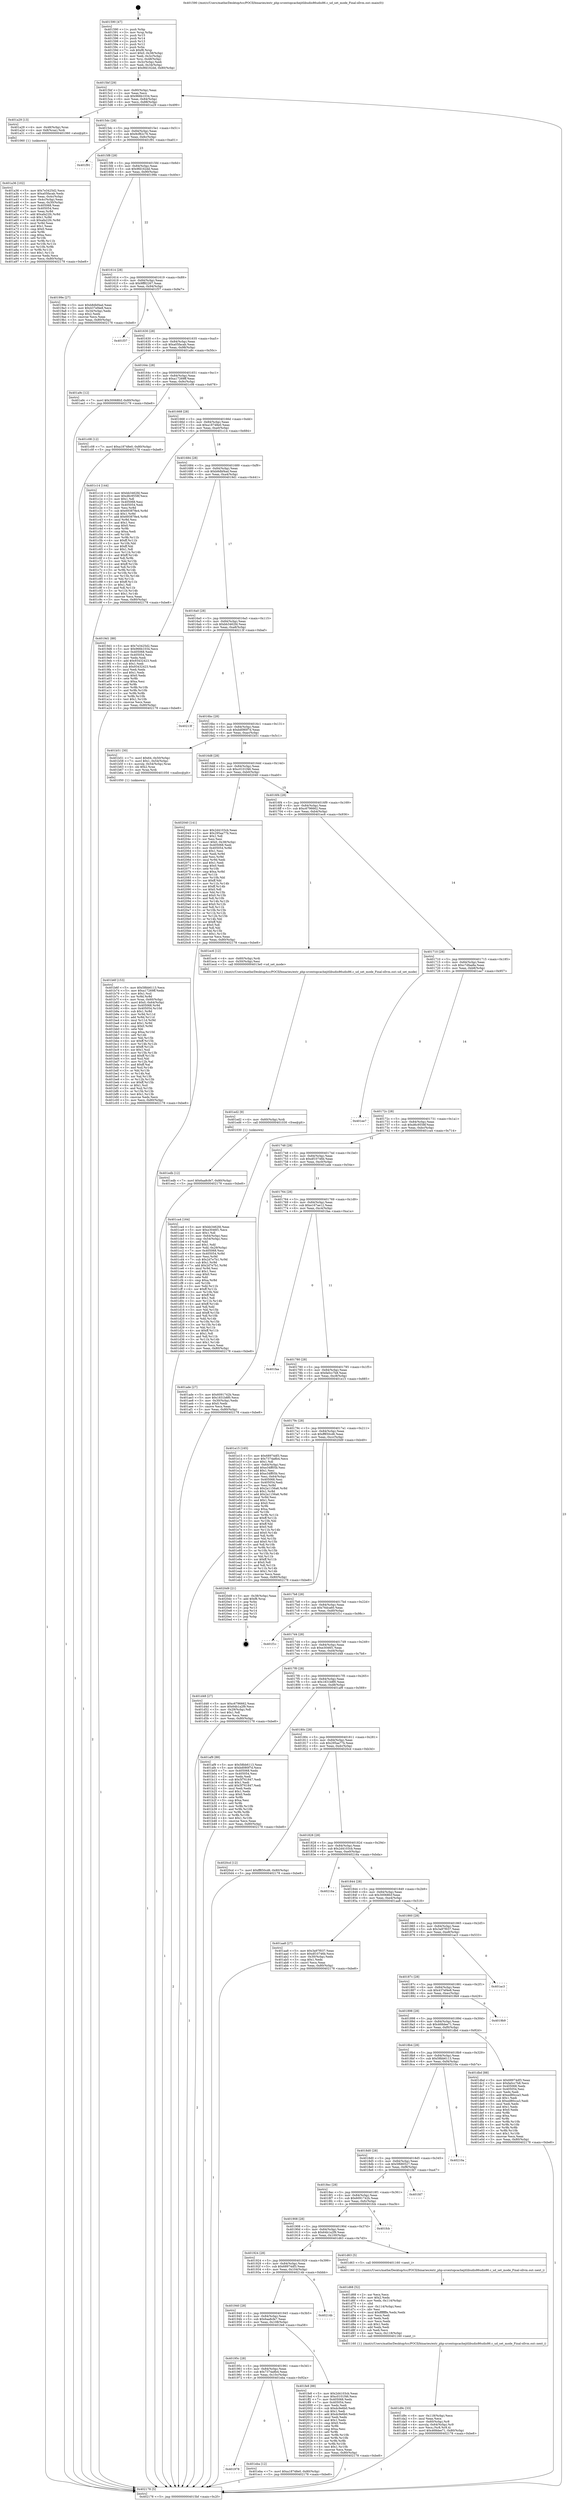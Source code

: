 digraph "0x401590" {
  label = "0x401590 (/mnt/c/Users/mathe/Desktop/tcc/POCII/binaries/extr_php-srcextopcachejitlibudis86udis86.c_ud_set_mode_Final-ollvm.out::main(0))"
  labelloc = "t"
  node[shape=record]

  Entry [label="",width=0.3,height=0.3,shape=circle,fillcolor=black,style=filled]
  "0x4015bf" [label="{
     0x4015bf [29]\l
     | [instrs]\l
     &nbsp;&nbsp;0x4015bf \<+3\>: mov -0x80(%rbp),%eax\l
     &nbsp;&nbsp;0x4015c2 \<+2\>: mov %eax,%ecx\l
     &nbsp;&nbsp;0x4015c4 \<+6\>: sub $0x966b1034,%ecx\l
     &nbsp;&nbsp;0x4015ca \<+6\>: mov %eax,-0x84(%rbp)\l
     &nbsp;&nbsp;0x4015d0 \<+6\>: mov %ecx,-0x88(%rbp)\l
     &nbsp;&nbsp;0x4015d6 \<+6\>: je 0000000000401a29 \<main+0x499\>\l
  }"]
  "0x401a29" [label="{
     0x401a29 [13]\l
     | [instrs]\l
     &nbsp;&nbsp;0x401a29 \<+4\>: mov -0x48(%rbp),%rax\l
     &nbsp;&nbsp;0x401a2d \<+4\>: mov 0x8(%rax),%rdi\l
     &nbsp;&nbsp;0x401a31 \<+5\>: call 0000000000401060 \<atoi@plt\>\l
     | [calls]\l
     &nbsp;&nbsp;0x401060 \{1\} (unknown)\l
  }"]
  "0x4015dc" [label="{
     0x4015dc [28]\l
     | [instrs]\l
     &nbsp;&nbsp;0x4015dc \<+5\>: jmp 00000000004015e1 \<main+0x51\>\l
     &nbsp;&nbsp;0x4015e1 \<+6\>: mov -0x84(%rbp),%eax\l
     &nbsp;&nbsp;0x4015e7 \<+5\>: sub $0x9cf82c76,%eax\l
     &nbsp;&nbsp;0x4015ec \<+6\>: mov %eax,-0x8c(%rbp)\l
     &nbsp;&nbsp;0x4015f2 \<+6\>: je 0000000000401f91 \<main+0xa01\>\l
  }"]
  Exit [label="",width=0.3,height=0.3,shape=circle,fillcolor=black,style=filled,peripheries=2]
  "0x401f91" [label="{
     0x401f91\l
  }", style=dashed]
  "0x4015f8" [label="{
     0x4015f8 [28]\l
     | [instrs]\l
     &nbsp;&nbsp;0x4015f8 \<+5\>: jmp 00000000004015fd \<main+0x6d\>\l
     &nbsp;&nbsp;0x4015fd \<+6\>: mov -0x84(%rbp),%eax\l
     &nbsp;&nbsp;0x401603 \<+5\>: sub $0x9fd162dd,%eax\l
     &nbsp;&nbsp;0x401608 \<+6\>: mov %eax,-0x90(%rbp)\l
     &nbsp;&nbsp;0x40160e \<+6\>: je 000000000040199e \<main+0x40e\>\l
  }"]
  "0x401edb" [label="{
     0x401edb [12]\l
     | [instrs]\l
     &nbsp;&nbsp;0x401edb \<+7\>: movl $0x6aa8cfe7,-0x80(%rbp)\l
     &nbsp;&nbsp;0x401ee2 \<+5\>: jmp 0000000000402178 \<main+0xbe8\>\l
  }"]
  "0x40199e" [label="{
     0x40199e [27]\l
     | [instrs]\l
     &nbsp;&nbsp;0x40199e \<+5\>: mov $0xb8dbf4ad,%eax\l
     &nbsp;&nbsp;0x4019a3 \<+5\>: mov $0x437ef4e8,%ecx\l
     &nbsp;&nbsp;0x4019a8 \<+3\>: mov -0x34(%rbp),%edx\l
     &nbsp;&nbsp;0x4019ab \<+3\>: cmp $0x2,%edx\l
     &nbsp;&nbsp;0x4019ae \<+3\>: cmovne %ecx,%eax\l
     &nbsp;&nbsp;0x4019b1 \<+3\>: mov %eax,-0x80(%rbp)\l
     &nbsp;&nbsp;0x4019b4 \<+5\>: jmp 0000000000402178 \<main+0xbe8\>\l
  }"]
  "0x401614" [label="{
     0x401614 [28]\l
     | [instrs]\l
     &nbsp;&nbsp;0x401614 \<+5\>: jmp 0000000000401619 \<main+0x89\>\l
     &nbsp;&nbsp;0x401619 \<+6\>: mov -0x84(%rbp),%eax\l
     &nbsp;&nbsp;0x40161f \<+5\>: sub $0x9ff82267,%eax\l
     &nbsp;&nbsp;0x401624 \<+6\>: mov %eax,-0x94(%rbp)\l
     &nbsp;&nbsp;0x40162a \<+6\>: je 0000000000401f37 \<main+0x9a7\>\l
  }"]
  "0x402178" [label="{
     0x402178 [5]\l
     | [instrs]\l
     &nbsp;&nbsp;0x402178 \<+5\>: jmp 00000000004015bf \<main+0x2f\>\l
  }"]
  "0x401590" [label="{
     0x401590 [47]\l
     | [instrs]\l
     &nbsp;&nbsp;0x401590 \<+1\>: push %rbp\l
     &nbsp;&nbsp;0x401591 \<+3\>: mov %rsp,%rbp\l
     &nbsp;&nbsp;0x401594 \<+2\>: push %r15\l
     &nbsp;&nbsp;0x401596 \<+2\>: push %r14\l
     &nbsp;&nbsp;0x401598 \<+2\>: push %r13\l
     &nbsp;&nbsp;0x40159a \<+2\>: push %r12\l
     &nbsp;&nbsp;0x40159c \<+1\>: push %rbx\l
     &nbsp;&nbsp;0x40159d \<+7\>: sub $0xf8,%rsp\l
     &nbsp;&nbsp;0x4015a4 \<+7\>: movl $0x0,-0x38(%rbp)\l
     &nbsp;&nbsp;0x4015ab \<+3\>: mov %edi,-0x3c(%rbp)\l
     &nbsp;&nbsp;0x4015ae \<+4\>: mov %rsi,-0x48(%rbp)\l
     &nbsp;&nbsp;0x4015b2 \<+3\>: mov -0x3c(%rbp),%edi\l
     &nbsp;&nbsp;0x4015b5 \<+3\>: mov %edi,-0x34(%rbp)\l
     &nbsp;&nbsp;0x4015b8 \<+7\>: movl $0x9fd162dd,-0x80(%rbp)\l
  }"]
  "0x401ed2" [label="{
     0x401ed2 [9]\l
     | [instrs]\l
     &nbsp;&nbsp;0x401ed2 \<+4\>: mov -0x60(%rbp),%rdi\l
     &nbsp;&nbsp;0x401ed6 \<+5\>: call 0000000000401030 \<free@plt\>\l
     | [calls]\l
     &nbsp;&nbsp;0x401030 \{1\} (unknown)\l
  }"]
  "0x401f37" [label="{
     0x401f37\l
  }", style=dashed]
  "0x401630" [label="{
     0x401630 [28]\l
     | [instrs]\l
     &nbsp;&nbsp;0x401630 \<+5\>: jmp 0000000000401635 \<main+0xa5\>\l
     &nbsp;&nbsp;0x401635 \<+6\>: mov -0x84(%rbp),%eax\l
     &nbsp;&nbsp;0x40163b \<+5\>: sub $0xa05facab,%eax\l
     &nbsp;&nbsp;0x401640 \<+6\>: mov %eax,-0x98(%rbp)\l
     &nbsp;&nbsp;0x401646 \<+6\>: je 0000000000401a9c \<main+0x50c\>\l
  }"]
  "0x401978" [label="{
     0x401978\l
  }", style=dashed]
  "0x401a9c" [label="{
     0x401a9c [12]\l
     | [instrs]\l
     &nbsp;&nbsp;0x401a9c \<+7\>: movl $0x30068fcf,-0x80(%rbp)\l
     &nbsp;&nbsp;0x401aa3 \<+5\>: jmp 0000000000402178 \<main+0xbe8\>\l
  }"]
  "0x40164c" [label="{
     0x40164c [28]\l
     | [instrs]\l
     &nbsp;&nbsp;0x40164c \<+5\>: jmp 0000000000401651 \<main+0xc1\>\l
     &nbsp;&nbsp;0x401651 \<+6\>: mov -0x84(%rbp),%eax\l
     &nbsp;&nbsp;0x401657 \<+5\>: sub $0xa17269ff,%eax\l
     &nbsp;&nbsp;0x40165c \<+6\>: mov %eax,-0x9c(%rbp)\l
     &nbsp;&nbsp;0x401662 \<+6\>: je 0000000000401c08 \<main+0x678\>\l
  }"]
  "0x401eba" [label="{
     0x401eba [12]\l
     | [instrs]\l
     &nbsp;&nbsp;0x401eba \<+7\>: movl $0xa18748e0,-0x80(%rbp)\l
     &nbsp;&nbsp;0x401ec1 \<+5\>: jmp 0000000000402178 \<main+0xbe8\>\l
  }"]
  "0x401c08" [label="{
     0x401c08 [12]\l
     | [instrs]\l
     &nbsp;&nbsp;0x401c08 \<+7\>: movl $0xa18748e0,-0x80(%rbp)\l
     &nbsp;&nbsp;0x401c0f \<+5\>: jmp 0000000000402178 \<main+0xbe8\>\l
  }"]
  "0x401668" [label="{
     0x401668 [28]\l
     | [instrs]\l
     &nbsp;&nbsp;0x401668 \<+5\>: jmp 000000000040166d \<main+0xdd\>\l
     &nbsp;&nbsp;0x40166d \<+6\>: mov -0x84(%rbp),%eax\l
     &nbsp;&nbsp;0x401673 \<+5\>: sub $0xa18748e0,%eax\l
     &nbsp;&nbsp;0x401678 \<+6\>: mov %eax,-0xa0(%rbp)\l
     &nbsp;&nbsp;0x40167e \<+6\>: je 0000000000401c14 \<main+0x684\>\l
  }"]
  "0x40195c" [label="{
     0x40195c [28]\l
     | [instrs]\l
     &nbsp;&nbsp;0x40195c \<+5\>: jmp 0000000000401961 \<main+0x3d1\>\l
     &nbsp;&nbsp;0x401961 \<+6\>: mov -0x84(%rbp),%eax\l
     &nbsp;&nbsp;0x401967 \<+5\>: sub $0x7374a8b4,%eax\l
     &nbsp;&nbsp;0x40196c \<+6\>: mov %eax,-0x10c(%rbp)\l
     &nbsp;&nbsp;0x401972 \<+6\>: je 0000000000401eba \<main+0x92a\>\l
  }"]
  "0x401c14" [label="{
     0x401c14 [144]\l
     | [instrs]\l
     &nbsp;&nbsp;0x401c14 \<+5\>: mov $0xbb3462fd,%eax\l
     &nbsp;&nbsp;0x401c19 \<+5\>: mov $0xd6c9558f,%ecx\l
     &nbsp;&nbsp;0x401c1e \<+2\>: mov $0x1,%dl\l
     &nbsp;&nbsp;0x401c20 \<+7\>: mov 0x405068,%esi\l
     &nbsp;&nbsp;0x401c27 \<+7\>: mov 0x405054,%edi\l
     &nbsp;&nbsp;0x401c2e \<+3\>: mov %esi,%r8d\l
     &nbsp;&nbsp;0x401c31 \<+7\>: sub $0x693878e4,%r8d\l
     &nbsp;&nbsp;0x401c38 \<+4\>: sub $0x1,%r8d\l
     &nbsp;&nbsp;0x401c3c \<+7\>: add $0x693878e4,%r8d\l
     &nbsp;&nbsp;0x401c43 \<+4\>: imul %r8d,%esi\l
     &nbsp;&nbsp;0x401c47 \<+3\>: and $0x1,%esi\l
     &nbsp;&nbsp;0x401c4a \<+3\>: cmp $0x0,%esi\l
     &nbsp;&nbsp;0x401c4d \<+4\>: sete %r9b\l
     &nbsp;&nbsp;0x401c51 \<+3\>: cmp $0xa,%edi\l
     &nbsp;&nbsp;0x401c54 \<+4\>: setl %r10b\l
     &nbsp;&nbsp;0x401c58 \<+3\>: mov %r9b,%r11b\l
     &nbsp;&nbsp;0x401c5b \<+4\>: xor $0xff,%r11b\l
     &nbsp;&nbsp;0x401c5f \<+3\>: mov %r10b,%bl\l
     &nbsp;&nbsp;0x401c62 \<+3\>: xor $0xff,%bl\l
     &nbsp;&nbsp;0x401c65 \<+3\>: xor $0x1,%dl\l
     &nbsp;&nbsp;0x401c68 \<+3\>: mov %r11b,%r14b\l
     &nbsp;&nbsp;0x401c6b \<+4\>: and $0xff,%r14b\l
     &nbsp;&nbsp;0x401c6f \<+3\>: and %dl,%r9b\l
     &nbsp;&nbsp;0x401c72 \<+3\>: mov %bl,%r15b\l
     &nbsp;&nbsp;0x401c75 \<+4\>: and $0xff,%r15b\l
     &nbsp;&nbsp;0x401c79 \<+3\>: and %dl,%r10b\l
     &nbsp;&nbsp;0x401c7c \<+3\>: or %r9b,%r14b\l
     &nbsp;&nbsp;0x401c7f \<+3\>: or %r10b,%r15b\l
     &nbsp;&nbsp;0x401c82 \<+3\>: xor %r15b,%r14b\l
     &nbsp;&nbsp;0x401c85 \<+3\>: or %bl,%r11b\l
     &nbsp;&nbsp;0x401c88 \<+4\>: xor $0xff,%r11b\l
     &nbsp;&nbsp;0x401c8c \<+3\>: or $0x1,%dl\l
     &nbsp;&nbsp;0x401c8f \<+3\>: and %dl,%r11b\l
     &nbsp;&nbsp;0x401c92 \<+3\>: or %r11b,%r14b\l
     &nbsp;&nbsp;0x401c95 \<+4\>: test $0x1,%r14b\l
     &nbsp;&nbsp;0x401c99 \<+3\>: cmovne %ecx,%eax\l
     &nbsp;&nbsp;0x401c9c \<+3\>: mov %eax,-0x80(%rbp)\l
     &nbsp;&nbsp;0x401c9f \<+5\>: jmp 0000000000402178 \<main+0xbe8\>\l
  }"]
  "0x401684" [label="{
     0x401684 [28]\l
     | [instrs]\l
     &nbsp;&nbsp;0x401684 \<+5\>: jmp 0000000000401689 \<main+0xf9\>\l
     &nbsp;&nbsp;0x401689 \<+6\>: mov -0x84(%rbp),%eax\l
     &nbsp;&nbsp;0x40168f \<+5\>: sub $0xb8dbf4ad,%eax\l
     &nbsp;&nbsp;0x401694 \<+6\>: mov %eax,-0xa4(%rbp)\l
     &nbsp;&nbsp;0x40169a \<+6\>: je 00000000004019d1 \<main+0x441\>\l
  }"]
  "0x401fe8" [label="{
     0x401fe8 [88]\l
     | [instrs]\l
     &nbsp;&nbsp;0x401fe8 \<+5\>: mov $0x2d4103cb,%eax\l
     &nbsp;&nbsp;0x401fed \<+5\>: mov $0xc0101f46,%ecx\l
     &nbsp;&nbsp;0x401ff2 \<+7\>: mov 0x405068,%edx\l
     &nbsp;&nbsp;0x401ff9 \<+7\>: mov 0x405054,%esi\l
     &nbsp;&nbsp;0x402000 \<+2\>: mov %edx,%edi\l
     &nbsp;&nbsp;0x402002 \<+6\>: sub $0xdc9e6b0,%edi\l
     &nbsp;&nbsp;0x402008 \<+3\>: sub $0x1,%edi\l
     &nbsp;&nbsp;0x40200b \<+6\>: add $0xdc9e6b0,%edi\l
     &nbsp;&nbsp;0x402011 \<+3\>: imul %edi,%edx\l
     &nbsp;&nbsp;0x402014 \<+3\>: and $0x1,%edx\l
     &nbsp;&nbsp;0x402017 \<+3\>: cmp $0x0,%edx\l
     &nbsp;&nbsp;0x40201a \<+4\>: sete %r8b\l
     &nbsp;&nbsp;0x40201e \<+3\>: cmp $0xa,%esi\l
     &nbsp;&nbsp;0x402021 \<+4\>: setl %r9b\l
     &nbsp;&nbsp;0x402025 \<+3\>: mov %r8b,%r10b\l
     &nbsp;&nbsp;0x402028 \<+3\>: and %r9b,%r10b\l
     &nbsp;&nbsp;0x40202b \<+3\>: xor %r9b,%r8b\l
     &nbsp;&nbsp;0x40202e \<+3\>: or %r8b,%r10b\l
     &nbsp;&nbsp;0x402031 \<+4\>: test $0x1,%r10b\l
     &nbsp;&nbsp;0x402035 \<+3\>: cmovne %ecx,%eax\l
     &nbsp;&nbsp;0x402038 \<+3\>: mov %eax,-0x80(%rbp)\l
     &nbsp;&nbsp;0x40203b \<+5\>: jmp 0000000000402178 \<main+0xbe8\>\l
  }"]
  "0x4019d1" [label="{
     0x4019d1 [88]\l
     | [instrs]\l
     &nbsp;&nbsp;0x4019d1 \<+5\>: mov $0x7e3425d2,%eax\l
     &nbsp;&nbsp;0x4019d6 \<+5\>: mov $0x966b1034,%ecx\l
     &nbsp;&nbsp;0x4019db \<+7\>: mov 0x405068,%edx\l
     &nbsp;&nbsp;0x4019e2 \<+7\>: mov 0x405054,%esi\l
     &nbsp;&nbsp;0x4019e9 \<+2\>: mov %edx,%edi\l
     &nbsp;&nbsp;0x4019eb \<+6\>: add $0x93432423,%edi\l
     &nbsp;&nbsp;0x4019f1 \<+3\>: sub $0x1,%edi\l
     &nbsp;&nbsp;0x4019f4 \<+6\>: sub $0x93432423,%edi\l
     &nbsp;&nbsp;0x4019fa \<+3\>: imul %edi,%edx\l
     &nbsp;&nbsp;0x4019fd \<+3\>: and $0x1,%edx\l
     &nbsp;&nbsp;0x401a00 \<+3\>: cmp $0x0,%edx\l
     &nbsp;&nbsp;0x401a03 \<+4\>: sete %r8b\l
     &nbsp;&nbsp;0x401a07 \<+3\>: cmp $0xa,%esi\l
     &nbsp;&nbsp;0x401a0a \<+4\>: setl %r9b\l
     &nbsp;&nbsp;0x401a0e \<+3\>: mov %r8b,%r10b\l
     &nbsp;&nbsp;0x401a11 \<+3\>: and %r9b,%r10b\l
     &nbsp;&nbsp;0x401a14 \<+3\>: xor %r9b,%r8b\l
     &nbsp;&nbsp;0x401a17 \<+3\>: or %r8b,%r10b\l
     &nbsp;&nbsp;0x401a1a \<+4\>: test $0x1,%r10b\l
     &nbsp;&nbsp;0x401a1e \<+3\>: cmovne %ecx,%eax\l
     &nbsp;&nbsp;0x401a21 \<+3\>: mov %eax,-0x80(%rbp)\l
     &nbsp;&nbsp;0x401a24 \<+5\>: jmp 0000000000402178 \<main+0xbe8\>\l
  }"]
  "0x4016a0" [label="{
     0x4016a0 [28]\l
     | [instrs]\l
     &nbsp;&nbsp;0x4016a0 \<+5\>: jmp 00000000004016a5 \<main+0x115\>\l
     &nbsp;&nbsp;0x4016a5 \<+6\>: mov -0x84(%rbp),%eax\l
     &nbsp;&nbsp;0x4016ab \<+5\>: sub $0xbb3462fd,%eax\l
     &nbsp;&nbsp;0x4016b0 \<+6\>: mov %eax,-0xa8(%rbp)\l
     &nbsp;&nbsp;0x4016b6 \<+6\>: je 000000000040213f \<main+0xbaf\>\l
  }"]
  "0x401a36" [label="{
     0x401a36 [102]\l
     | [instrs]\l
     &nbsp;&nbsp;0x401a36 \<+5\>: mov $0x7e3425d2,%ecx\l
     &nbsp;&nbsp;0x401a3b \<+5\>: mov $0xa05facab,%edx\l
     &nbsp;&nbsp;0x401a40 \<+3\>: mov %eax,-0x4c(%rbp)\l
     &nbsp;&nbsp;0x401a43 \<+3\>: mov -0x4c(%rbp),%eax\l
     &nbsp;&nbsp;0x401a46 \<+3\>: mov %eax,-0x30(%rbp)\l
     &nbsp;&nbsp;0x401a49 \<+7\>: mov 0x405068,%eax\l
     &nbsp;&nbsp;0x401a50 \<+7\>: mov 0x405054,%esi\l
     &nbsp;&nbsp;0x401a57 \<+3\>: mov %eax,%r8d\l
     &nbsp;&nbsp;0x401a5a \<+7\>: add $0xafa22fc,%r8d\l
     &nbsp;&nbsp;0x401a61 \<+4\>: sub $0x1,%r8d\l
     &nbsp;&nbsp;0x401a65 \<+7\>: sub $0xafa22fc,%r8d\l
     &nbsp;&nbsp;0x401a6c \<+4\>: imul %r8d,%eax\l
     &nbsp;&nbsp;0x401a70 \<+3\>: and $0x1,%eax\l
     &nbsp;&nbsp;0x401a73 \<+3\>: cmp $0x0,%eax\l
     &nbsp;&nbsp;0x401a76 \<+4\>: sete %r9b\l
     &nbsp;&nbsp;0x401a7a \<+3\>: cmp $0xa,%esi\l
     &nbsp;&nbsp;0x401a7d \<+4\>: setl %r10b\l
     &nbsp;&nbsp;0x401a81 \<+3\>: mov %r9b,%r11b\l
     &nbsp;&nbsp;0x401a84 \<+3\>: and %r10b,%r11b\l
     &nbsp;&nbsp;0x401a87 \<+3\>: xor %r10b,%r9b\l
     &nbsp;&nbsp;0x401a8a \<+3\>: or %r9b,%r11b\l
     &nbsp;&nbsp;0x401a8d \<+4\>: test $0x1,%r11b\l
     &nbsp;&nbsp;0x401a91 \<+3\>: cmovne %edx,%ecx\l
     &nbsp;&nbsp;0x401a94 \<+3\>: mov %ecx,-0x80(%rbp)\l
     &nbsp;&nbsp;0x401a97 \<+5\>: jmp 0000000000402178 \<main+0xbe8\>\l
  }"]
  "0x401940" [label="{
     0x401940 [28]\l
     | [instrs]\l
     &nbsp;&nbsp;0x401940 \<+5\>: jmp 0000000000401945 \<main+0x3b5\>\l
     &nbsp;&nbsp;0x401945 \<+6\>: mov -0x84(%rbp),%eax\l
     &nbsp;&nbsp;0x40194b \<+5\>: sub $0x6aa8cfe7,%eax\l
     &nbsp;&nbsp;0x401950 \<+6\>: mov %eax,-0x108(%rbp)\l
     &nbsp;&nbsp;0x401956 \<+6\>: je 0000000000401fe8 \<main+0xa58\>\l
  }"]
  "0x40213f" [label="{
     0x40213f\l
  }", style=dashed]
  "0x4016bc" [label="{
     0x4016bc [28]\l
     | [instrs]\l
     &nbsp;&nbsp;0x4016bc \<+5\>: jmp 00000000004016c1 \<main+0x131\>\l
     &nbsp;&nbsp;0x4016c1 \<+6\>: mov -0x84(%rbp),%eax\l
     &nbsp;&nbsp;0x4016c7 \<+5\>: sub $0xbd080f7d,%eax\l
     &nbsp;&nbsp;0x4016cc \<+6\>: mov %eax,-0xac(%rbp)\l
     &nbsp;&nbsp;0x4016d2 \<+6\>: je 0000000000401b51 \<main+0x5c1\>\l
  }"]
  "0x40214b" [label="{
     0x40214b\l
  }", style=dashed]
  "0x401b51" [label="{
     0x401b51 [30]\l
     | [instrs]\l
     &nbsp;&nbsp;0x401b51 \<+7\>: movl $0x64,-0x50(%rbp)\l
     &nbsp;&nbsp;0x401b58 \<+7\>: movl $0x1,-0x54(%rbp)\l
     &nbsp;&nbsp;0x401b5f \<+4\>: movslq -0x54(%rbp),%rax\l
     &nbsp;&nbsp;0x401b63 \<+4\>: shl $0x2,%rax\l
     &nbsp;&nbsp;0x401b67 \<+3\>: mov %rax,%rdi\l
     &nbsp;&nbsp;0x401b6a \<+5\>: call 0000000000401050 \<malloc@plt\>\l
     | [calls]\l
     &nbsp;&nbsp;0x401050 \{1\} (unknown)\l
  }"]
  "0x4016d8" [label="{
     0x4016d8 [28]\l
     | [instrs]\l
     &nbsp;&nbsp;0x4016d8 \<+5\>: jmp 00000000004016dd \<main+0x14d\>\l
     &nbsp;&nbsp;0x4016dd \<+6\>: mov -0x84(%rbp),%eax\l
     &nbsp;&nbsp;0x4016e3 \<+5\>: sub $0xc0101f46,%eax\l
     &nbsp;&nbsp;0x4016e8 \<+6\>: mov %eax,-0xb0(%rbp)\l
     &nbsp;&nbsp;0x4016ee \<+6\>: je 0000000000402040 \<main+0xab0\>\l
  }"]
  "0x401d9c" [label="{
     0x401d9c [33]\l
     | [instrs]\l
     &nbsp;&nbsp;0x401d9c \<+6\>: mov -0x118(%rbp),%ecx\l
     &nbsp;&nbsp;0x401da2 \<+3\>: imul %eax,%ecx\l
     &nbsp;&nbsp;0x401da5 \<+4\>: mov -0x60(%rbp),%r8\l
     &nbsp;&nbsp;0x401da9 \<+4\>: movslq -0x64(%rbp),%r9\l
     &nbsp;&nbsp;0x401dad \<+4\>: mov %ecx,(%r8,%r9,4)\l
     &nbsp;&nbsp;0x401db1 \<+7\>: movl $0x468dee71,-0x80(%rbp)\l
     &nbsp;&nbsp;0x401db8 \<+5\>: jmp 0000000000402178 \<main+0xbe8\>\l
  }"]
  "0x402040" [label="{
     0x402040 [141]\l
     | [instrs]\l
     &nbsp;&nbsp;0x402040 \<+5\>: mov $0x2d4103cb,%eax\l
     &nbsp;&nbsp;0x402045 \<+5\>: mov $0x295aa77b,%ecx\l
     &nbsp;&nbsp;0x40204a \<+2\>: mov $0x1,%dl\l
     &nbsp;&nbsp;0x40204c \<+2\>: xor %esi,%esi\l
     &nbsp;&nbsp;0x40204e \<+7\>: movl $0x0,-0x38(%rbp)\l
     &nbsp;&nbsp;0x402055 \<+7\>: mov 0x405068,%edi\l
     &nbsp;&nbsp;0x40205c \<+8\>: mov 0x405054,%r8d\l
     &nbsp;&nbsp;0x402064 \<+3\>: sub $0x1,%esi\l
     &nbsp;&nbsp;0x402067 \<+3\>: mov %edi,%r9d\l
     &nbsp;&nbsp;0x40206a \<+3\>: add %esi,%r9d\l
     &nbsp;&nbsp;0x40206d \<+4\>: imul %r9d,%edi\l
     &nbsp;&nbsp;0x402071 \<+3\>: and $0x1,%edi\l
     &nbsp;&nbsp;0x402074 \<+3\>: cmp $0x0,%edi\l
     &nbsp;&nbsp;0x402077 \<+4\>: sete %r10b\l
     &nbsp;&nbsp;0x40207b \<+4\>: cmp $0xa,%r8d\l
     &nbsp;&nbsp;0x40207f \<+4\>: setl %r11b\l
     &nbsp;&nbsp;0x402083 \<+3\>: mov %r10b,%bl\l
     &nbsp;&nbsp;0x402086 \<+3\>: xor $0xff,%bl\l
     &nbsp;&nbsp;0x402089 \<+3\>: mov %r11b,%r14b\l
     &nbsp;&nbsp;0x40208c \<+4\>: xor $0xff,%r14b\l
     &nbsp;&nbsp;0x402090 \<+3\>: xor $0x0,%dl\l
     &nbsp;&nbsp;0x402093 \<+3\>: mov %bl,%r15b\l
     &nbsp;&nbsp;0x402096 \<+4\>: and $0x0,%r15b\l
     &nbsp;&nbsp;0x40209a \<+3\>: and %dl,%r10b\l
     &nbsp;&nbsp;0x40209d \<+3\>: mov %r14b,%r12b\l
     &nbsp;&nbsp;0x4020a0 \<+4\>: and $0x0,%r12b\l
     &nbsp;&nbsp;0x4020a4 \<+3\>: and %dl,%r11b\l
     &nbsp;&nbsp;0x4020a7 \<+3\>: or %r10b,%r15b\l
     &nbsp;&nbsp;0x4020aa \<+3\>: or %r11b,%r12b\l
     &nbsp;&nbsp;0x4020ad \<+3\>: xor %r12b,%r15b\l
     &nbsp;&nbsp;0x4020b0 \<+3\>: or %r14b,%bl\l
     &nbsp;&nbsp;0x4020b3 \<+3\>: xor $0xff,%bl\l
     &nbsp;&nbsp;0x4020b6 \<+3\>: or $0x0,%dl\l
     &nbsp;&nbsp;0x4020b9 \<+2\>: and %dl,%bl\l
     &nbsp;&nbsp;0x4020bb \<+3\>: or %bl,%r15b\l
     &nbsp;&nbsp;0x4020be \<+4\>: test $0x1,%r15b\l
     &nbsp;&nbsp;0x4020c2 \<+3\>: cmovne %ecx,%eax\l
     &nbsp;&nbsp;0x4020c5 \<+3\>: mov %eax,-0x80(%rbp)\l
     &nbsp;&nbsp;0x4020c8 \<+5\>: jmp 0000000000402178 \<main+0xbe8\>\l
  }"]
  "0x4016f4" [label="{
     0x4016f4 [28]\l
     | [instrs]\l
     &nbsp;&nbsp;0x4016f4 \<+5\>: jmp 00000000004016f9 \<main+0x169\>\l
     &nbsp;&nbsp;0x4016f9 \<+6\>: mov -0x84(%rbp),%eax\l
     &nbsp;&nbsp;0x4016ff \<+5\>: sub $0xc6796662,%eax\l
     &nbsp;&nbsp;0x401704 \<+6\>: mov %eax,-0xb4(%rbp)\l
     &nbsp;&nbsp;0x40170a \<+6\>: je 0000000000401ec6 \<main+0x936\>\l
  }"]
  "0x401d68" [label="{
     0x401d68 [52]\l
     | [instrs]\l
     &nbsp;&nbsp;0x401d68 \<+2\>: xor %ecx,%ecx\l
     &nbsp;&nbsp;0x401d6a \<+5\>: mov $0x2,%edx\l
     &nbsp;&nbsp;0x401d6f \<+6\>: mov %edx,-0x114(%rbp)\l
     &nbsp;&nbsp;0x401d75 \<+1\>: cltd\l
     &nbsp;&nbsp;0x401d76 \<+6\>: mov -0x114(%rbp),%esi\l
     &nbsp;&nbsp;0x401d7c \<+2\>: idiv %esi\l
     &nbsp;&nbsp;0x401d7e \<+6\>: imul $0xfffffffe,%edx,%edx\l
     &nbsp;&nbsp;0x401d84 \<+2\>: mov %ecx,%edi\l
     &nbsp;&nbsp;0x401d86 \<+2\>: sub %edx,%edi\l
     &nbsp;&nbsp;0x401d88 \<+2\>: mov %ecx,%edx\l
     &nbsp;&nbsp;0x401d8a \<+3\>: sub $0x1,%edx\l
     &nbsp;&nbsp;0x401d8d \<+2\>: add %edx,%edi\l
     &nbsp;&nbsp;0x401d8f \<+2\>: sub %edi,%ecx\l
     &nbsp;&nbsp;0x401d91 \<+6\>: mov %ecx,-0x118(%rbp)\l
     &nbsp;&nbsp;0x401d97 \<+5\>: call 0000000000401160 \<next_i\>\l
     | [calls]\l
     &nbsp;&nbsp;0x401160 \{1\} (/mnt/c/Users/mathe/Desktop/tcc/POCII/binaries/extr_php-srcextopcachejitlibudis86udis86.c_ud_set_mode_Final-ollvm.out::next_i)\l
  }"]
  "0x401ec6" [label="{
     0x401ec6 [12]\l
     | [instrs]\l
     &nbsp;&nbsp;0x401ec6 \<+4\>: mov -0x60(%rbp),%rdi\l
     &nbsp;&nbsp;0x401eca \<+3\>: mov -0x50(%rbp),%esi\l
     &nbsp;&nbsp;0x401ecd \<+5\>: call 00000000004013e0 \<ud_set_mode\>\l
     | [calls]\l
     &nbsp;&nbsp;0x4013e0 \{1\} (/mnt/c/Users/mathe/Desktop/tcc/POCII/binaries/extr_php-srcextopcachejitlibudis86udis86.c_ud_set_mode_Final-ollvm.out::ud_set_mode)\l
  }"]
  "0x401710" [label="{
     0x401710 [28]\l
     | [instrs]\l
     &nbsp;&nbsp;0x401710 \<+5\>: jmp 0000000000401715 \<main+0x185\>\l
     &nbsp;&nbsp;0x401715 \<+6\>: mov -0x84(%rbp),%eax\l
     &nbsp;&nbsp;0x40171b \<+5\>: sub $0xc7dfaa8a,%eax\l
     &nbsp;&nbsp;0x401720 \<+6\>: mov %eax,-0xb8(%rbp)\l
     &nbsp;&nbsp;0x401726 \<+6\>: je 0000000000401ee7 \<main+0x957\>\l
  }"]
  "0x401924" [label="{
     0x401924 [28]\l
     | [instrs]\l
     &nbsp;&nbsp;0x401924 \<+5\>: jmp 0000000000401929 \<main+0x399\>\l
     &nbsp;&nbsp;0x401929 \<+6\>: mov -0x84(%rbp),%eax\l
     &nbsp;&nbsp;0x40192f \<+5\>: sub $0x68974df3,%eax\l
     &nbsp;&nbsp;0x401934 \<+6\>: mov %eax,-0x104(%rbp)\l
     &nbsp;&nbsp;0x40193a \<+6\>: je 000000000040214b \<main+0xbbb\>\l
  }"]
  "0x401ee7" [label="{
     0x401ee7\l
  }", style=dashed]
  "0x40172c" [label="{
     0x40172c [28]\l
     | [instrs]\l
     &nbsp;&nbsp;0x40172c \<+5\>: jmp 0000000000401731 \<main+0x1a1\>\l
     &nbsp;&nbsp;0x401731 \<+6\>: mov -0x84(%rbp),%eax\l
     &nbsp;&nbsp;0x401737 \<+5\>: sub $0xd6c9558f,%eax\l
     &nbsp;&nbsp;0x40173c \<+6\>: mov %eax,-0xbc(%rbp)\l
     &nbsp;&nbsp;0x401742 \<+6\>: je 0000000000401ca4 \<main+0x714\>\l
  }"]
  "0x401d63" [label="{
     0x401d63 [5]\l
     | [instrs]\l
     &nbsp;&nbsp;0x401d63 \<+5\>: call 0000000000401160 \<next_i\>\l
     | [calls]\l
     &nbsp;&nbsp;0x401160 \{1\} (/mnt/c/Users/mathe/Desktop/tcc/POCII/binaries/extr_php-srcextopcachejitlibudis86udis86.c_ud_set_mode_Final-ollvm.out::next_i)\l
  }"]
  "0x401ca4" [label="{
     0x401ca4 [164]\l
     | [instrs]\l
     &nbsp;&nbsp;0x401ca4 \<+5\>: mov $0xbb3462fd,%eax\l
     &nbsp;&nbsp;0x401ca9 \<+5\>: mov $0xe3046f1,%ecx\l
     &nbsp;&nbsp;0x401cae \<+2\>: mov $0x1,%dl\l
     &nbsp;&nbsp;0x401cb0 \<+3\>: mov -0x64(%rbp),%esi\l
     &nbsp;&nbsp;0x401cb3 \<+3\>: cmp -0x54(%rbp),%esi\l
     &nbsp;&nbsp;0x401cb6 \<+4\>: setl %dil\l
     &nbsp;&nbsp;0x401cba \<+4\>: and $0x1,%dil\l
     &nbsp;&nbsp;0x401cbe \<+4\>: mov %dil,-0x29(%rbp)\l
     &nbsp;&nbsp;0x401cc2 \<+7\>: mov 0x405068,%esi\l
     &nbsp;&nbsp;0x401cc9 \<+8\>: mov 0x405054,%r8d\l
     &nbsp;&nbsp;0x401cd1 \<+3\>: mov %esi,%r9d\l
     &nbsp;&nbsp;0x401cd4 \<+7\>: sub $0x2d7e7b1,%r9d\l
     &nbsp;&nbsp;0x401cdb \<+4\>: sub $0x1,%r9d\l
     &nbsp;&nbsp;0x401cdf \<+7\>: add $0x2d7e7b1,%r9d\l
     &nbsp;&nbsp;0x401ce6 \<+4\>: imul %r9d,%esi\l
     &nbsp;&nbsp;0x401cea \<+3\>: and $0x1,%esi\l
     &nbsp;&nbsp;0x401ced \<+3\>: cmp $0x0,%esi\l
     &nbsp;&nbsp;0x401cf0 \<+4\>: sete %dil\l
     &nbsp;&nbsp;0x401cf4 \<+4\>: cmp $0xa,%r8d\l
     &nbsp;&nbsp;0x401cf8 \<+4\>: setl %r10b\l
     &nbsp;&nbsp;0x401cfc \<+3\>: mov %dil,%r11b\l
     &nbsp;&nbsp;0x401cff \<+4\>: xor $0xff,%r11b\l
     &nbsp;&nbsp;0x401d03 \<+3\>: mov %r10b,%bl\l
     &nbsp;&nbsp;0x401d06 \<+3\>: xor $0xff,%bl\l
     &nbsp;&nbsp;0x401d09 \<+3\>: xor $0x1,%dl\l
     &nbsp;&nbsp;0x401d0c \<+3\>: mov %r11b,%r14b\l
     &nbsp;&nbsp;0x401d0f \<+4\>: and $0xff,%r14b\l
     &nbsp;&nbsp;0x401d13 \<+3\>: and %dl,%dil\l
     &nbsp;&nbsp;0x401d16 \<+3\>: mov %bl,%r15b\l
     &nbsp;&nbsp;0x401d19 \<+4\>: and $0xff,%r15b\l
     &nbsp;&nbsp;0x401d1d \<+3\>: and %dl,%r10b\l
     &nbsp;&nbsp;0x401d20 \<+3\>: or %dil,%r14b\l
     &nbsp;&nbsp;0x401d23 \<+3\>: or %r10b,%r15b\l
     &nbsp;&nbsp;0x401d26 \<+3\>: xor %r15b,%r14b\l
     &nbsp;&nbsp;0x401d29 \<+3\>: or %bl,%r11b\l
     &nbsp;&nbsp;0x401d2c \<+4\>: xor $0xff,%r11b\l
     &nbsp;&nbsp;0x401d30 \<+3\>: or $0x1,%dl\l
     &nbsp;&nbsp;0x401d33 \<+3\>: and %dl,%r11b\l
     &nbsp;&nbsp;0x401d36 \<+3\>: or %r11b,%r14b\l
     &nbsp;&nbsp;0x401d39 \<+4\>: test $0x1,%r14b\l
     &nbsp;&nbsp;0x401d3d \<+3\>: cmovne %ecx,%eax\l
     &nbsp;&nbsp;0x401d40 \<+3\>: mov %eax,-0x80(%rbp)\l
     &nbsp;&nbsp;0x401d43 \<+5\>: jmp 0000000000402178 \<main+0xbe8\>\l
  }"]
  "0x401748" [label="{
     0x401748 [28]\l
     | [instrs]\l
     &nbsp;&nbsp;0x401748 \<+5\>: jmp 000000000040174d \<main+0x1bd\>\l
     &nbsp;&nbsp;0x40174d \<+6\>: mov -0x84(%rbp),%eax\l
     &nbsp;&nbsp;0x401753 \<+5\>: sub $0xdf10746b,%eax\l
     &nbsp;&nbsp;0x401758 \<+6\>: mov %eax,-0xc0(%rbp)\l
     &nbsp;&nbsp;0x40175e \<+6\>: je 0000000000401ade \<main+0x54e\>\l
  }"]
  "0x401908" [label="{
     0x401908 [28]\l
     | [instrs]\l
     &nbsp;&nbsp;0x401908 \<+5\>: jmp 000000000040190d \<main+0x37d\>\l
     &nbsp;&nbsp;0x40190d \<+6\>: mov -0x84(%rbp),%eax\l
     &nbsp;&nbsp;0x401913 \<+5\>: sub $0x64b1a2f9,%eax\l
     &nbsp;&nbsp;0x401918 \<+6\>: mov %eax,-0x100(%rbp)\l
     &nbsp;&nbsp;0x40191e \<+6\>: je 0000000000401d63 \<main+0x7d3\>\l
  }"]
  "0x401ade" [label="{
     0x401ade [27]\l
     | [instrs]\l
     &nbsp;&nbsp;0x401ade \<+5\>: mov $0x6091742b,%eax\l
     &nbsp;&nbsp;0x401ae3 \<+5\>: mov $0x1831b8f0,%ecx\l
     &nbsp;&nbsp;0x401ae8 \<+3\>: mov -0x30(%rbp),%edx\l
     &nbsp;&nbsp;0x401aeb \<+3\>: cmp $0x0,%edx\l
     &nbsp;&nbsp;0x401aee \<+3\>: cmove %ecx,%eax\l
     &nbsp;&nbsp;0x401af1 \<+3\>: mov %eax,-0x80(%rbp)\l
     &nbsp;&nbsp;0x401af4 \<+5\>: jmp 0000000000402178 \<main+0xbe8\>\l
  }"]
  "0x401764" [label="{
     0x401764 [28]\l
     | [instrs]\l
     &nbsp;&nbsp;0x401764 \<+5\>: jmp 0000000000401769 \<main+0x1d9\>\l
     &nbsp;&nbsp;0x401769 \<+6\>: mov -0x84(%rbp),%eax\l
     &nbsp;&nbsp;0x40176f \<+5\>: sub $0xe167ae12,%eax\l
     &nbsp;&nbsp;0x401774 \<+6\>: mov %eax,-0xc4(%rbp)\l
     &nbsp;&nbsp;0x40177a \<+6\>: je 0000000000401faa \<main+0xa1a\>\l
  }"]
  "0x401fcb" [label="{
     0x401fcb\l
  }", style=dashed]
  "0x401faa" [label="{
     0x401faa\l
  }", style=dashed]
  "0x401780" [label="{
     0x401780 [28]\l
     | [instrs]\l
     &nbsp;&nbsp;0x401780 \<+5\>: jmp 0000000000401785 \<main+0x1f5\>\l
     &nbsp;&nbsp;0x401785 \<+6\>: mov -0x84(%rbp),%eax\l
     &nbsp;&nbsp;0x40178b \<+5\>: sub $0xfa0cc7b8,%eax\l
     &nbsp;&nbsp;0x401790 \<+6\>: mov %eax,-0xc8(%rbp)\l
     &nbsp;&nbsp;0x401796 \<+6\>: je 0000000000401e15 \<main+0x885\>\l
  }"]
  "0x4018ec" [label="{
     0x4018ec [28]\l
     | [instrs]\l
     &nbsp;&nbsp;0x4018ec \<+5\>: jmp 00000000004018f1 \<main+0x361\>\l
     &nbsp;&nbsp;0x4018f1 \<+6\>: mov -0x84(%rbp),%eax\l
     &nbsp;&nbsp;0x4018f7 \<+5\>: sub $0x6091742b,%eax\l
     &nbsp;&nbsp;0x4018fc \<+6\>: mov %eax,-0xfc(%rbp)\l
     &nbsp;&nbsp;0x401902 \<+6\>: je 0000000000401fcb \<main+0xa3b\>\l
  }"]
  "0x401e15" [label="{
     0x401e15 [165]\l
     | [instrs]\l
     &nbsp;&nbsp;0x401e15 \<+5\>: mov $0x68974df3,%eax\l
     &nbsp;&nbsp;0x401e1a \<+5\>: mov $0x7374a8b4,%ecx\l
     &nbsp;&nbsp;0x401e1f \<+2\>: mov $0x1,%dl\l
     &nbsp;&nbsp;0x401e21 \<+3\>: mov -0x64(%rbp),%esi\l
     &nbsp;&nbsp;0x401e24 \<+6\>: add $0xe34ff05b,%esi\l
     &nbsp;&nbsp;0x401e2a \<+3\>: add $0x1,%esi\l
     &nbsp;&nbsp;0x401e2d \<+6\>: sub $0xe34ff05b,%esi\l
     &nbsp;&nbsp;0x401e33 \<+3\>: mov %esi,-0x64(%rbp)\l
     &nbsp;&nbsp;0x401e36 \<+7\>: mov 0x405068,%esi\l
     &nbsp;&nbsp;0x401e3d \<+7\>: mov 0x405054,%edi\l
     &nbsp;&nbsp;0x401e44 \<+3\>: mov %esi,%r8d\l
     &nbsp;&nbsp;0x401e47 \<+7\>: sub $0x2a1156a6,%r8d\l
     &nbsp;&nbsp;0x401e4e \<+4\>: sub $0x1,%r8d\l
     &nbsp;&nbsp;0x401e52 \<+7\>: add $0x2a1156a6,%r8d\l
     &nbsp;&nbsp;0x401e59 \<+4\>: imul %r8d,%esi\l
     &nbsp;&nbsp;0x401e5d \<+3\>: and $0x1,%esi\l
     &nbsp;&nbsp;0x401e60 \<+3\>: cmp $0x0,%esi\l
     &nbsp;&nbsp;0x401e63 \<+4\>: sete %r9b\l
     &nbsp;&nbsp;0x401e67 \<+3\>: cmp $0xa,%edi\l
     &nbsp;&nbsp;0x401e6a \<+4\>: setl %r10b\l
     &nbsp;&nbsp;0x401e6e \<+3\>: mov %r9b,%r11b\l
     &nbsp;&nbsp;0x401e71 \<+4\>: xor $0xff,%r11b\l
     &nbsp;&nbsp;0x401e75 \<+3\>: mov %r10b,%bl\l
     &nbsp;&nbsp;0x401e78 \<+3\>: xor $0xff,%bl\l
     &nbsp;&nbsp;0x401e7b \<+3\>: xor $0x0,%dl\l
     &nbsp;&nbsp;0x401e7e \<+3\>: mov %r11b,%r14b\l
     &nbsp;&nbsp;0x401e81 \<+4\>: and $0x0,%r14b\l
     &nbsp;&nbsp;0x401e85 \<+3\>: and %dl,%r9b\l
     &nbsp;&nbsp;0x401e88 \<+3\>: mov %bl,%r15b\l
     &nbsp;&nbsp;0x401e8b \<+4\>: and $0x0,%r15b\l
     &nbsp;&nbsp;0x401e8f \<+3\>: and %dl,%r10b\l
     &nbsp;&nbsp;0x401e92 \<+3\>: or %r9b,%r14b\l
     &nbsp;&nbsp;0x401e95 \<+3\>: or %r10b,%r15b\l
     &nbsp;&nbsp;0x401e98 \<+3\>: xor %r15b,%r14b\l
     &nbsp;&nbsp;0x401e9b \<+3\>: or %bl,%r11b\l
     &nbsp;&nbsp;0x401e9e \<+4\>: xor $0xff,%r11b\l
     &nbsp;&nbsp;0x401ea2 \<+3\>: or $0x0,%dl\l
     &nbsp;&nbsp;0x401ea5 \<+3\>: and %dl,%r11b\l
     &nbsp;&nbsp;0x401ea8 \<+3\>: or %r11b,%r14b\l
     &nbsp;&nbsp;0x401eab \<+4\>: test $0x1,%r14b\l
     &nbsp;&nbsp;0x401eaf \<+3\>: cmovne %ecx,%eax\l
     &nbsp;&nbsp;0x401eb2 \<+3\>: mov %eax,-0x80(%rbp)\l
     &nbsp;&nbsp;0x401eb5 \<+5\>: jmp 0000000000402178 \<main+0xbe8\>\l
  }"]
  "0x40179c" [label="{
     0x40179c [28]\l
     | [instrs]\l
     &nbsp;&nbsp;0x40179c \<+5\>: jmp 00000000004017a1 \<main+0x211\>\l
     &nbsp;&nbsp;0x4017a1 \<+6\>: mov -0x84(%rbp),%eax\l
     &nbsp;&nbsp;0x4017a7 \<+5\>: sub $0xff850cd6,%eax\l
     &nbsp;&nbsp;0x4017ac \<+6\>: mov %eax,-0xcc(%rbp)\l
     &nbsp;&nbsp;0x4017b2 \<+6\>: je 00000000004020d9 \<main+0xb49\>\l
  }"]
  "0x401fd7" [label="{
     0x401fd7\l
  }", style=dashed]
  "0x4020d9" [label="{
     0x4020d9 [21]\l
     | [instrs]\l
     &nbsp;&nbsp;0x4020d9 \<+3\>: mov -0x38(%rbp),%eax\l
     &nbsp;&nbsp;0x4020dc \<+7\>: add $0xf8,%rsp\l
     &nbsp;&nbsp;0x4020e3 \<+1\>: pop %rbx\l
     &nbsp;&nbsp;0x4020e4 \<+2\>: pop %r12\l
     &nbsp;&nbsp;0x4020e6 \<+2\>: pop %r13\l
     &nbsp;&nbsp;0x4020e8 \<+2\>: pop %r14\l
     &nbsp;&nbsp;0x4020ea \<+2\>: pop %r15\l
     &nbsp;&nbsp;0x4020ec \<+1\>: pop %rbp\l
     &nbsp;&nbsp;0x4020ed \<+1\>: ret\l
  }"]
  "0x4017b8" [label="{
     0x4017b8 [28]\l
     | [instrs]\l
     &nbsp;&nbsp;0x4017b8 \<+5\>: jmp 00000000004017bd \<main+0x22d\>\l
     &nbsp;&nbsp;0x4017bd \<+6\>: mov -0x84(%rbp),%eax\l
     &nbsp;&nbsp;0x4017c3 \<+5\>: sub $0x76dca60,%eax\l
     &nbsp;&nbsp;0x4017c8 \<+6\>: mov %eax,-0xd0(%rbp)\l
     &nbsp;&nbsp;0x4017ce \<+6\>: je 0000000000401f1c \<main+0x98c\>\l
  }"]
  "0x4018d0" [label="{
     0x4018d0 [28]\l
     | [instrs]\l
     &nbsp;&nbsp;0x4018d0 \<+5\>: jmp 00000000004018d5 \<main+0x345\>\l
     &nbsp;&nbsp;0x4018d5 \<+6\>: mov -0x84(%rbp),%eax\l
     &nbsp;&nbsp;0x4018db \<+5\>: sub $0x5f680527,%eax\l
     &nbsp;&nbsp;0x4018e0 \<+6\>: mov %eax,-0xf8(%rbp)\l
     &nbsp;&nbsp;0x4018e6 \<+6\>: je 0000000000401fd7 \<main+0xa47\>\l
  }"]
  "0x401f1c" [label="{
     0x401f1c\l
  }", style=dashed]
  "0x4017d4" [label="{
     0x4017d4 [28]\l
     | [instrs]\l
     &nbsp;&nbsp;0x4017d4 \<+5\>: jmp 00000000004017d9 \<main+0x249\>\l
     &nbsp;&nbsp;0x4017d9 \<+6\>: mov -0x84(%rbp),%eax\l
     &nbsp;&nbsp;0x4017df \<+5\>: sub $0xe3046f1,%eax\l
     &nbsp;&nbsp;0x4017e4 \<+6\>: mov %eax,-0xd4(%rbp)\l
     &nbsp;&nbsp;0x4017ea \<+6\>: je 0000000000401d48 \<main+0x7b8\>\l
  }"]
  "0x40210a" [label="{
     0x40210a\l
  }", style=dashed]
  "0x401d48" [label="{
     0x401d48 [27]\l
     | [instrs]\l
     &nbsp;&nbsp;0x401d48 \<+5\>: mov $0xc6796662,%eax\l
     &nbsp;&nbsp;0x401d4d \<+5\>: mov $0x64b1a2f9,%ecx\l
     &nbsp;&nbsp;0x401d52 \<+3\>: mov -0x29(%rbp),%dl\l
     &nbsp;&nbsp;0x401d55 \<+3\>: test $0x1,%dl\l
     &nbsp;&nbsp;0x401d58 \<+3\>: cmovne %ecx,%eax\l
     &nbsp;&nbsp;0x401d5b \<+3\>: mov %eax,-0x80(%rbp)\l
     &nbsp;&nbsp;0x401d5e \<+5\>: jmp 0000000000402178 \<main+0xbe8\>\l
  }"]
  "0x4017f0" [label="{
     0x4017f0 [28]\l
     | [instrs]\l
     &nbsp;&nbsp;0x4017f0 \<+5\>: jmp 00000000004017f5 \<main+0x265\>\l
     &nbsp;&nbsp;0x4017f5 \<+6\>: mov -0x84(%rbp),%eax\l
     &nbsp;&nbsp;0x4017fb \<+5\>: sub $0x1831b8f0,%eax\l
     &nbsp;&nbsp;0x401800 \<+6\>: mov %eax,-0xd8(%rbp)\l
     &nbsp;&nbsp;0x401806 \<+6\>: je 0000000000401af9 \<main+0x569\>\l
  }"]
  "0x4018b4" [label="{
     0x4018b4 [28]\l
     | [instrs]\l
     &nbsp;&nbsp;0x4018b4 \<+5\>: jmp 00000000004018b9 \<main+0x329\>\l
     &nbsp;&nbsp;0x4018b9 \<+6\>: mov -0x84(%rbp),%eax\l
     &nbsp;&nbsp;0x4018bf \<+5\>: sub $0x58bb6113,%eax\l
     &nbsp;&nbsp;0x4018c4 \<+6\>: mov %eax,-0xf4(%rbp)\l
     &nbsp;&nbsp;0x4018ca \<+6\>: je 000000000040210a \<main+0xb7a\>\l
  }"]
  "0x401af9" [label="{
     0x401af9 [88]\l
     | [instrs]\l
     &nbsp;&nbsp;0x401af9 \<+5\>: mov $0x58bb6113,%eax\l
     &nbsp;&nbsp;0x401afe \<+5\>: mov $0xbd080f7d,%ecx\l
     &nbsp;&nbsp;0x401b03 \<+7\>: mov 0x405068,%edx\l
     &nbsp;&nbsp;0x401b0a \<+7\>: mov 0x405054,%esi\l
     &nbsp;&nbsp;0x401b11 \<+2\>: mov %edx,%edi\l
     &nbsp;&nbsp;0x401b13 \<+6\>: sub $0x5f761847,%edi\l
     &nbsp;&nbsp;0x401b19 \<+3\>: sub $0x1,%edi\l
     &nbsp;&nbsp;0x401b1c \<+6\>: add $0x5f761847,%edi\l
     &nbsp;&nbsp;0x401b22 \<+3\>: imul %edi,%edx\l
     &nbsp;&nbsp;0x401b25 \<+3\>: and $0x1,%edx\l
     &nbsp;&nbsp;0x401b28 \<+3\>: cmp $0x0,%edx\l
     &nbsp;&nbsp;0x401b2b \<+4\>: sete %r8b\l
     &nbsp;&nbsp;0x401b2f \<+3\>: cmp $0xa,%esi\l
     &nbsp;&nbsp;0x401b32 \<+4\>: setl %r9b\l
     &nbsp;&nbsp;0x401b36 \<+3\>: mov %r8b,%r10b\l
     &nbsp;&nbsp;0x401b39 \<+3\>: and %r9b,%r10b\l
     &nbsp;&nbsp;0x401b3c \<+3\>: xor %r9b,%r8b\l
     &nbsp;&nbsp;0x401b3f \<+3\>: or %r8b,%r10b\l
     &nbsp;&nbsp;0x401b42 \<+4\>: test $0x1,%r10b\l
     &nbsp;&nbsp;0x401b46 \<+3\>: cmovne %ecx,%eax\l
     &nbsp;&nbsp;0x401b49 \<+3\>: mov %eax,-0x80(%rbp)\l
     &nbsp;&nbsp;0x401b4c \<+5\>: jmp 0000000000402178 \<main+0xbe8\>\l
  }"]
  "0x40180c" [label="{
     0x40180c [28]\l
     | [instrs]\l
     &nbsp;&nbsp;0x40180c \<+5\>: jmp 0000000000401811 \<main+0x281\>\l
     &nbsp;&nbsp;0x401811 \<+6\>: mov -0x84(%rbp),%eax\l
     &nbsp;&nbsp;0x401817 \<+5\>: sub $0x295aa77b,%eax\l
     &nbsp;&nbsp;0x40181c \<+6\>: mov %eax,-0xdc(%rbp)\l
     &nbsp;&nbsp;0x401822 \<+6\>: je 00000000004020cd \<main+0xb3d\>\l
  }"]
  "0x401dbd" [label="{
     0x401dbd [88]\l
     | [instrs]\l
     &nbsp;&nbsp;0x401dbd \<+5\>: mov $0x68974df3,%eax\l
     &nbsp;&nbsp;0x401dc2 \<+5\>: mov $0xfa0cc7b8,%ecx\l
     &nbsp;&nbsp;0x401dc7 \<+7\>: mov 0x405068,%edx\l
     &nbsp;&nbsp;0x401dce \<+7\>: mov 0x405054,%esi\l
     &nbsp;&nbsp;0x401dd5 \<+2\>: mov %edx,%edi\l
     &nbsp;&nbsp;0x401dd7 \<+6\>: add $0xed80cca3,%edi\l
     &nbsp;&nbsp;0x401ddd \<+3\>: sub $0x1,%edi\l
     &nbsp;&nbsp;0x401de0 \<+6\>: sub $0xed80cca3,%edi\l
     &nbsp;&nbsp;0x401de6 \<+3\>: imul %edi,%edx\l
     &nbsp;&nbsp;0x401de9 \<+3\>: and $0x1,%edx\l
     &nbsp;&nbsp;0x401dec \<+3\>: cmp $0x0,%edx\l
     &nbsp;&nbsp;0x401def \<+4\>: sete %r8b\l
     &nbsp;&nbsp;0x401df3 \<+3\>: cmp $0xa,%esi\l
     &nbsp;&nbsp;0x401df6 \<+4\>: setl %r9b\l
     &nbsp;&nbsp;0x401dfa \<+3\>: mov %r8b,%r10b\l
     &nbsp;&nbsp;0x401dfd \<+3\>: and %r9b,%r10b\l
     &nbsp;&nbsp;0x401e00 \<+3\>: xor %r9b,%r8b\l
     &nbsp;&nbsp;0x401e03 \<+3\>: or %r8b,%r10b\l
     &nbsp;&nbsp;0x401e06 \<+4\>: test $0x1,%r10b\l
     &nbsp;&nbsp;0x401e0a \<+3\>: cmovne %ecx,%eax\l
     &nbsp;&nbsp;0x401e0d \<+3\>: mov %eax,-0x80(%rbp)\l
     &nbsp;&nbsp;0x401e10 \<+5\>: jmp 0000000000402178 \<main+0xbe8\>\l
  }"]
  "0x4020cd" [label="{
     0x4020cd [12]\l
     | [instrs]\l
     &nbsp;&nbsp;0x4020cd \<+7\>: movl $0xff850cd6,-0x80(%rbp)\l
     &nbsp;&nbsp;0x4020d4 \<+5\>: jmp 0000000000402178 \<main+0xbe8\>\l
  }"]
  "0x401828" [label="{
     0x401828 [28]\l
     | [instrs]\l
     &nbsp;&nbsp;0x401828 \<+5\>: jmp 000000000040182d \<main+0x29d\>\l
     &nbsp;&nbsp;0x40182d \<+6\>: mov -0x84(%rbp),%eax\l
     &nbsp;&nbsp;0x401833 \<+5\>: sub $0x2d4103cb,%eax\l
     &nbsp;&nbsp;0x401838 \<+6\>: mov %eax,-0xe0(%rbp)\l
     &nbsp;&nbsp;0x40183e \<+6\>: je 000000000040216a \<main+0xbda\>\l
  }"]
  "0x401898" [label="{
     0x401898 [28]\l
     | [instrs]\l
     &nbsp;&nbsp;0x401898 \<+5\>: jmp 000000000040189d \<main+0x30d\>\l
     &nbsp;&nbsp;0x40189d \<+6\>: mov -0x84(%rbp),%eax\l
     &nbsp;&nbsp;0x4018a3 \<+5\>: sub $0x468dee71,%eax\l
     &nbsp;&nbsp;0x4018a8 \<+6\>: mov %eax,-0xf0(%rbp)\l
     &nbsp;&nbsp;0x4018ae \<+6\>: je 0000000000401dbd \<main+0x82d\>\l
  }"]
  "0x40216a" [label="{
     0x40216a\l
  }", style=dashed]
  "0x401844" [label="{
     0x401844 [28]\l
     | [instrs]\l
     &nbsp;&nbsp;0x401844 \<+5\>: jmp 0000000000401849 \<main+0x2b9\>\l
     &nbsp;&nbsp;0x401849 \<+6\>: mov -0x84(%rbp),%eax\l
     &nbsp;&nbsp;0x40184f \<+5\>: sub $0x30068fcf,%eax\l
     &nbsp;&nbsp;0x401854 \<+6\>: mov %eax,-0xe4(%rbp)\l
     &nbsp;&nbsp;0x40185a \<+6\>: je 0000000000401aa8 \<main+0x518\>\l
  }"]
  "0x4019b9" [label="{
     0x4019b9\l
  }", style=dashed]
  "0x401aa8" [label="{
     0x401aa8 [27]\l
     | [instrs]\l
     &nbsp;&nbsp;0x401aa8 \<+5\>: mov $0x3a97f037,%eax\l
     &nbsp;&nbsp;0x401aad \<+5\>: mov $0xdf10746b,%ecx\l
     &nbsp;&nbsp;0x401ab2 \<+3\>: mov -0x30(%rbp),%edx\l
     &nbsp;&nbsp;0x401ab5 \<+3\>: cmp $0x1,%edx\l
     &nbsp;&nbsp;0x401ab8 \<+3\>: cmovl %ecx,%eax\l
     &nbsp;&nbsp;0x401abb \<+3\>: mov %eax,-0x80(%rbp)\l
     &nbsp;&nbsp;0x401abe \<+5\>: jmp 0000000000402178 \<main+0xbe8\>\l
  }"]
  "0x401860" [label="{
     0x401860 [28]\l
     | [instrs]\l
     &nbsp;&nbsp;0x401860 \<+5\>: jmp 0000000000401865 \<main+0x2d5\>\l
     &nbsp;&nbsp;0x401865 \<+6\>: mov -0x84(%rbp),%eax\l
     &nbsp;&nbsp;0x40186b \<+5\>: sub $0x3a97f037,%eax\l
     &nbsp;&nbsp;0x401870 \<+6\>: mov %eax,-0xe8(%rbp)\l
     &nbsp;&nbsp;0x401876 \<+6\>: je 0000000000401ac3 \<main+0x533\>\l
  }"]
  "0x401b6f" [label="{
     0x401b6f [153]\l
     | [instrs]\l
     &nbsp;&nbsp;0x401b6f \<+5\>: mov $0x58bb6113,%ecx\l
     &nbsp;&nbsp;0x401b74 \<+5\>: mov $0xa17269ff,%edx\l
     &nbsp;&nbsp;0x401b79 \<+3\>: mov $0x1,%sil\l
     &nbsp;&nbsp;0x401b7c \<+3\>: xor %r8d,%r8d\l
     &nbsp;&nbsp;0x401b7f \<+4\>: mov %rax,-0x60(%rbp)\l
     &nbsp;&nbsp;0x401b83 \<+7\>: movl $0x0,-0x64(%rbp)\l
     &nbsp;&nbsp;0x401b8a \<+8\>: mov 0x405068,%r9d\l
     &nbsp;&nbsp;0x401b92 \<+8\>: mov 0x405054,%r10d\l
     &nbsp;&nbsp;0x401b9a \<+4\>: sub $0x1,%r8d\l
     &nbsp;&nbsp;0x401b9e \<+3\>: mov %r9d,%r11d\l
     &nbsp;&nbsp;0x401ba1 \<+3\>: add %r8d,%r11d\l
     &nbsp;&nbsp;0x401ba4 \<+4\>: imul %r11d,%r9d\l
     &nbsp;&nbsp;0x401ba8 \<+4\>: and $0x1,%r9d\l
     &nbsp;&nbsp;0x401bac \<+4\>: cmp $0x0,%r9d\l
     &nbsp;&nbsp;0x401bb0 \<+3\>: sete %bl\l
     &nbsp;&nbsp;0x401bb3 \<+4\>: cmp $0xa,%r10d\l
     &nbsp;&nbsp;0x401bb7 \<+4\>: setl %r14b\l
     &nbsp;&nbsp;0x401bbb \<+3\>: mov %bl,%r15b\l
     &nbsp;&nbsp;0x401bbe \<+4\>: xor $0xff,%r15b\l
     &nbsp;&nbsp;0x401bc2 \<+3\>: mov %r14b,%r12b\l
     &nbsp;&nbsp;0x401bc5 \<+4\>: xor $0xff,%r12b\l
     &nbsp;&nbsp;0x401bc9 \<+4\>: xor $0x1,%sil\l
     &nbsp;&nbsp;0x401bcd \<+3\>: mov %r15b,%r13b\l
     &nbsp;&nbsp;0x401bd0 \<+4\>: and $0xff,%r13b\l
     &nbsp;&nbsp;0x401bd4 \<+3\>: and %sil,%bl\l
     &nbsp;&nbsp;0x401bd7 \<+3\>: mov %r12b,%al\l
     &nbsp;&nbsp;0x401bda \<+2\>: and $0xff,%al\l
     &nbsp;&nbsp;0x401bdc \<+3\>: and %sil,%r14b\l
     &nbsp;&nbsp;0x401bdf \<+3\>: or %bl,%r13b\l
     &nbsp;&nbsp;0x401be2 \<+3\>: or %r14b,%al\l
     &nbsp;&nbsp;0x401be5 \<+3\>: xor %al,%r13b\l
     &nbsp;&nbsp;0x401be8 \<+3\>: or %r12b,%r15b\l
     &nbsp;&nbsp;0x401beb \<+4\>: xor $0xff,%r15b\l
     &nbsp;&nbsp;0x401bef \<+4\>: or $0x1,%sil\l
     &nbsp;&nbsp;0x401bf3 \<+3\>: and %sil,%r15b\l
     &nbsp;&nbsp;0x401bf6 \<+3\>: or %r15b,%r13b\l
     &nbsp;&nbsp;0x401bf9 \<+4\>: test $0x1,%r13b\l
     &nbsp;&nbsp;0x401bfd \<+3\>: cmovne %edx,%ecx\l
     &nbsp;&nbsp;0x401c00 \<+3\>: mov %ecx,-0x80(%rbp)\l
     &nbsp;&nbsp;0x401c03 \<+5\>: jmp 0000000000402178 \<main+0xbe8\>\l
  }"]
  "0x40187c" [label="{
     0x40187c [28]\l
     | [instrs]\l
     &nbsp;&nbsp;0x40187c \<+5\>: jmp 0000000000401881 \<main+0x2f1\>\l
     &nbsp;&nbsp;0x401881 \<+6\>: mov -0x84(%rbp),%eax\l
     &nbsp;&nbsp;0x401887 \<+5\>: sub $0x437ef4e8,%eax\l
     &nbsp;&nbsp;0x40188c \<+6\>: mov %eax,-0xec(%rbp)\l
     &nbsp;&nbsp;0x401892 \<+6\>: je 00000000004019b9 \<main+0x429\>\l
  }"]
  "0x401ac3" [label="{
     0x401ac3\l
  }", style=dashed]
  Entry -> "0x401590" [label=" 1"]
  "0x4015bf" -> "0x401a29" [label=" 1"]
  "0x4015bf" -> "0x4015dc" [label=" 23"]
  "0x4020d9" -> Exit [label=" 1"]
  "0x4015dc" -> "0x401f91" [label=" 0"]
  "0x4015dc" -> "0x4015f8" [label=" 23"]
  "0x4020cd" -> "0x402178" [label=" 1"]
  "0x4015f8" -> "0x40199e" [label=" 1"]
  "0x4015f8" -> "0x401614" [label=" 22"]
  "0x40199e" -> "0x402178" [label=" 1"]
  "0x401590" -> "0x4015bf" [label=" 1"]
  "0x402178" -> "0x4015bf" [label=" 23"]
  "0x402040" -> "0x402178" [label=" 1"]
  "0x401614" -> "0x401f37" [label=" 0"]
  "0x401614" -> "0x401630" [label=" 22"]
  "0x401fe8" -> "0x402178" [label=" 1"]
  "0x401630" -> "0x401a9c" [label=" 1"]
  "0x401630" -> "0x40164c" [label=" 21"]
  "0x401edb" -> "0x402178" [label=" 1"]
  "0x40164c" -> "0x401c08" [label=" 1"]
  "0x40164c" -> "0x401668" [label=" 20"]
  "0x401ed2" -> "0x401edb" [label=" 1"]
  "0x401668" -> "0x401c14" [label=" 2"]
  "0x401668" -> "0x401684" [label=" 18"]
  "0x401eba" -> "0x402178" [label=" 1"]
  "0x401684" -> "0x4019d1" [label=" 1"]
  "0x401684" -> "0x4016a0" [label=" 17"]
  "0x4019d1" -> "0x402178" [label=" 1"]
  "0x401a29" -> "0x401a36" [label=" 1"]
  "0x401a36" -> "0x402178" [label=" 1"]
  "0x401a9c" -> "0x402178" [label=" 1"]
  "0x40195c" -> "0x401978" [label=" 0"]
  "0x4016a0" -> "0x40213f" [label=" 0"]
  "0x4016a0" -> "0x4016bc" [label=" 17"]
  "0x401ec6" -> "0x401ed2" [label=" 1"]
  "0x4016bc" -> "0x401b51" [label=" 1"]
  "0x4016bc" -> "0x4016d8" [label=" 16"]
  "0x401940" -> "0x40195c" [label=" 1"]
  "0x4016d8" -> "0x402040" [label=" 1"]
  "0x4016d8" -> "0x4016f4" [label=" 15"]
  "0x40195c" -> "0x401eba" [label=" 1"]
  "0x4016f4" -> "0x401ec6" [label=" 1"]
  "0x4016f4" -> "0x401710" [label=" 14"]
  "0x401924" -> "0x401940" [label=" 2"]
  "0x401710" -> "0x401ee7" [label=" 0"]
  "0x401710" -> "0x40172c" [label=" 14"]
  "0x401924" -> "0x40214b" [label=" 0"]
  "0x40172c" -> "0x401ca4" [label=" 2"]
  "0x40172c" -> "0x401748" [label=" 12"]
  "0x401940" -> "0x401fe8" [label=" 1"]
  "0x401748" -> "0x401ade" [label=" 1"]
  "0x401748" -> "0x401764" [label=" 11"]
  "0x401dbd" -> "0x402178" [label=" 1"]
  "0x401764" -> "0x401faa" [label=" 0"]
  "0x401764" -> "0x401780" [label=" 11"]
  "0x401d9c" -> "0x402178" [label=" 1"]
  "0x401780" -> "0x401e15" [label=" 1"]
  "0x401780" -> "0x40179c" [label=" 10"]
  "0x401d63" -> "0x401d68" [label=" 1"]
  "0x40179c" -> "0x4020d9" [label=" 1"]
  "0x40179c" -> "0x4017b8" [label=" 9"]
  "0x401908" -> "0x401924" [label=" 2"]
  "0x4017b8" -> "0x401f1c" [label=" 0"]
  "0x4017b8" -> "0x4017d4" [label=" 9"]
  "0x401e15" -> "0x402178" [label=" 1"]
  "0x4017d4" -> "0x401d48" [label=" 2"]
  "0x4017d4" -> "0x4017f0" [label=" 7"]
  "0x4018ec" -> "0x401908" [label=" 3"]
  "0x4017f0" -> "0x401af9" [label=" 1"]
  "0x4017f0" -> "0x40180c" [label=" 6"]
  "0x401d68" -> "0x401d9c" [label=" 1"]
  "0x40180c" -> "0x4020cd" [label=" 1"]
  "0x40180c" -> "0x401828" [label=" 5"]
  "0x4018d0" -> "0x4018ec" [label=" 3"]
  "0x401828" -> "0x40216a" [label=" 0"]
  "0x401828" -> "0x401844" [label=" 5"]
  "0x401908" -> "0x401d63" [label=" 1"]
  "0x401844" -> "0x401aa8" [label=" 1"]
  "0x401844" -> "0x401860" [label=" 4"]
  "0x401aa8" -> "0x402178" [label=" 1"]
  "0x401ade" -> "0x402178" [label=" 1"]
  "0x401af9" -> "0x402178" [label=" 1"]
  "0x401b51" -> "0x401b6f" [label=" 1"]
  "0x401b6f" -> "0x402178" [label=" 1"]
  "0x401c08" -> "0x402178" [label=" 1"]
  "0x401c14" -> "0x402178" [label=" 2"]
  "0x401ca4" -> "0x402178" [label=" 2"]
  "0x401d48" -> "0x402178" [label=" 2"]
  "0x4018b4" -> "0x4018d0" [label=" 3"]
  "0x401860" -> "0x401ac3" [label=" 0"]
  "0x401860" -> "0x40187c" [label=" 4"]
  "0x4018b4" -> "0x40210a" [label=" 0"]
  "0x40187c" -> "0x4019b9" [label=" 0"]
  "0x40187c" -> "0x401898" [label=" 4"]
  "0x4018d0" -> "0x401fd7" [label=" 0"]
  "0x401898" -> "0x401dbd" [label=" 1"]
  "0x401898" -> "0x4018b4" [label=" 3"]
  "0x4018ec" -> "0x401fcb" [label=" 0"]
}
